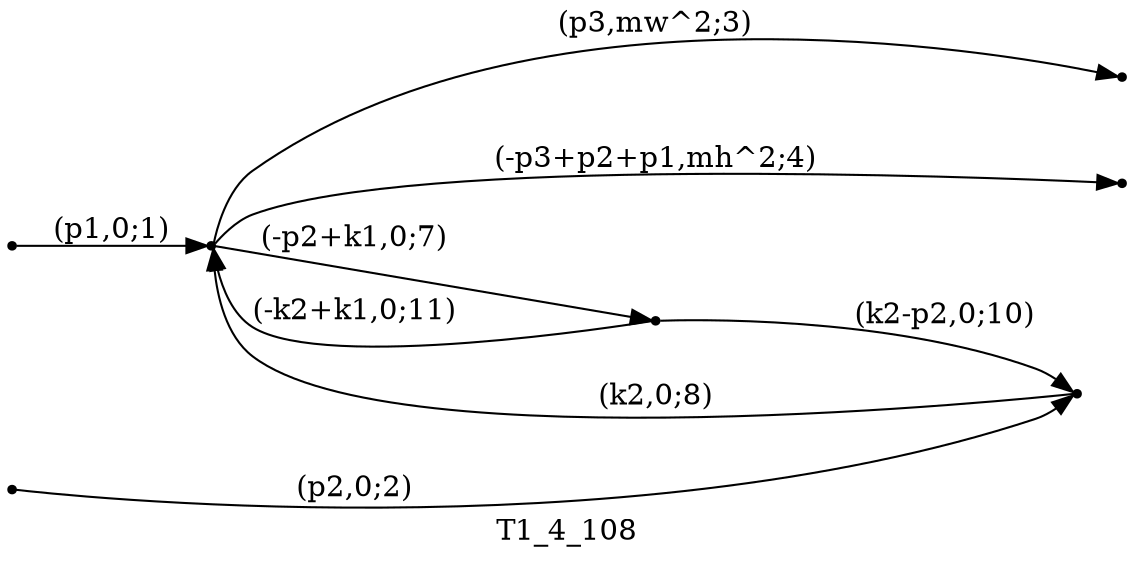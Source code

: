 digraph T1_4_108 {
  label="T1_4_108";
  rankdir="LR";
  subgraph edges {
    -1 -> 3 [label="(p1,0;1)"];
    -2 -> 1 [label="(p2,0;2)"];
    3 -> -3 [label="(p3,mw^2;3)"];
    3 -> -4 [label="(-p3+p2+p1,mh^2;4)"];
    3 -> 2 [label="(-p2+k1,0;7)"];
    1 -> 3 [label="(k2,0;8)"];
    2 -> 1 [label="(k2-p2,0;10)"];
    2 -> 3 [label="(-k2+k1,0;11)"];
  }
  subgraph incoming { rank="source"; -1; -2; }
  subgraph outgoing { rank="sink"; -3; -4; }
-4 [shape=point];
-3 [shape=point];
-2 [shape=point];
-1 [shape=point];
1 [shape=point];
2 [shape=point];
3 [shape=point];
}

